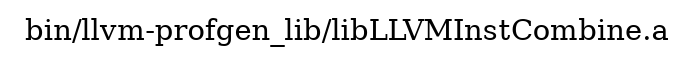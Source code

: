 digraph "bin/llvm-profgen_lib/libLLVMInstCombine.a" {
	label="bin/llvm-profgen_lib/libLLVMInstCombine.a";
	rankdir=LR;

}
